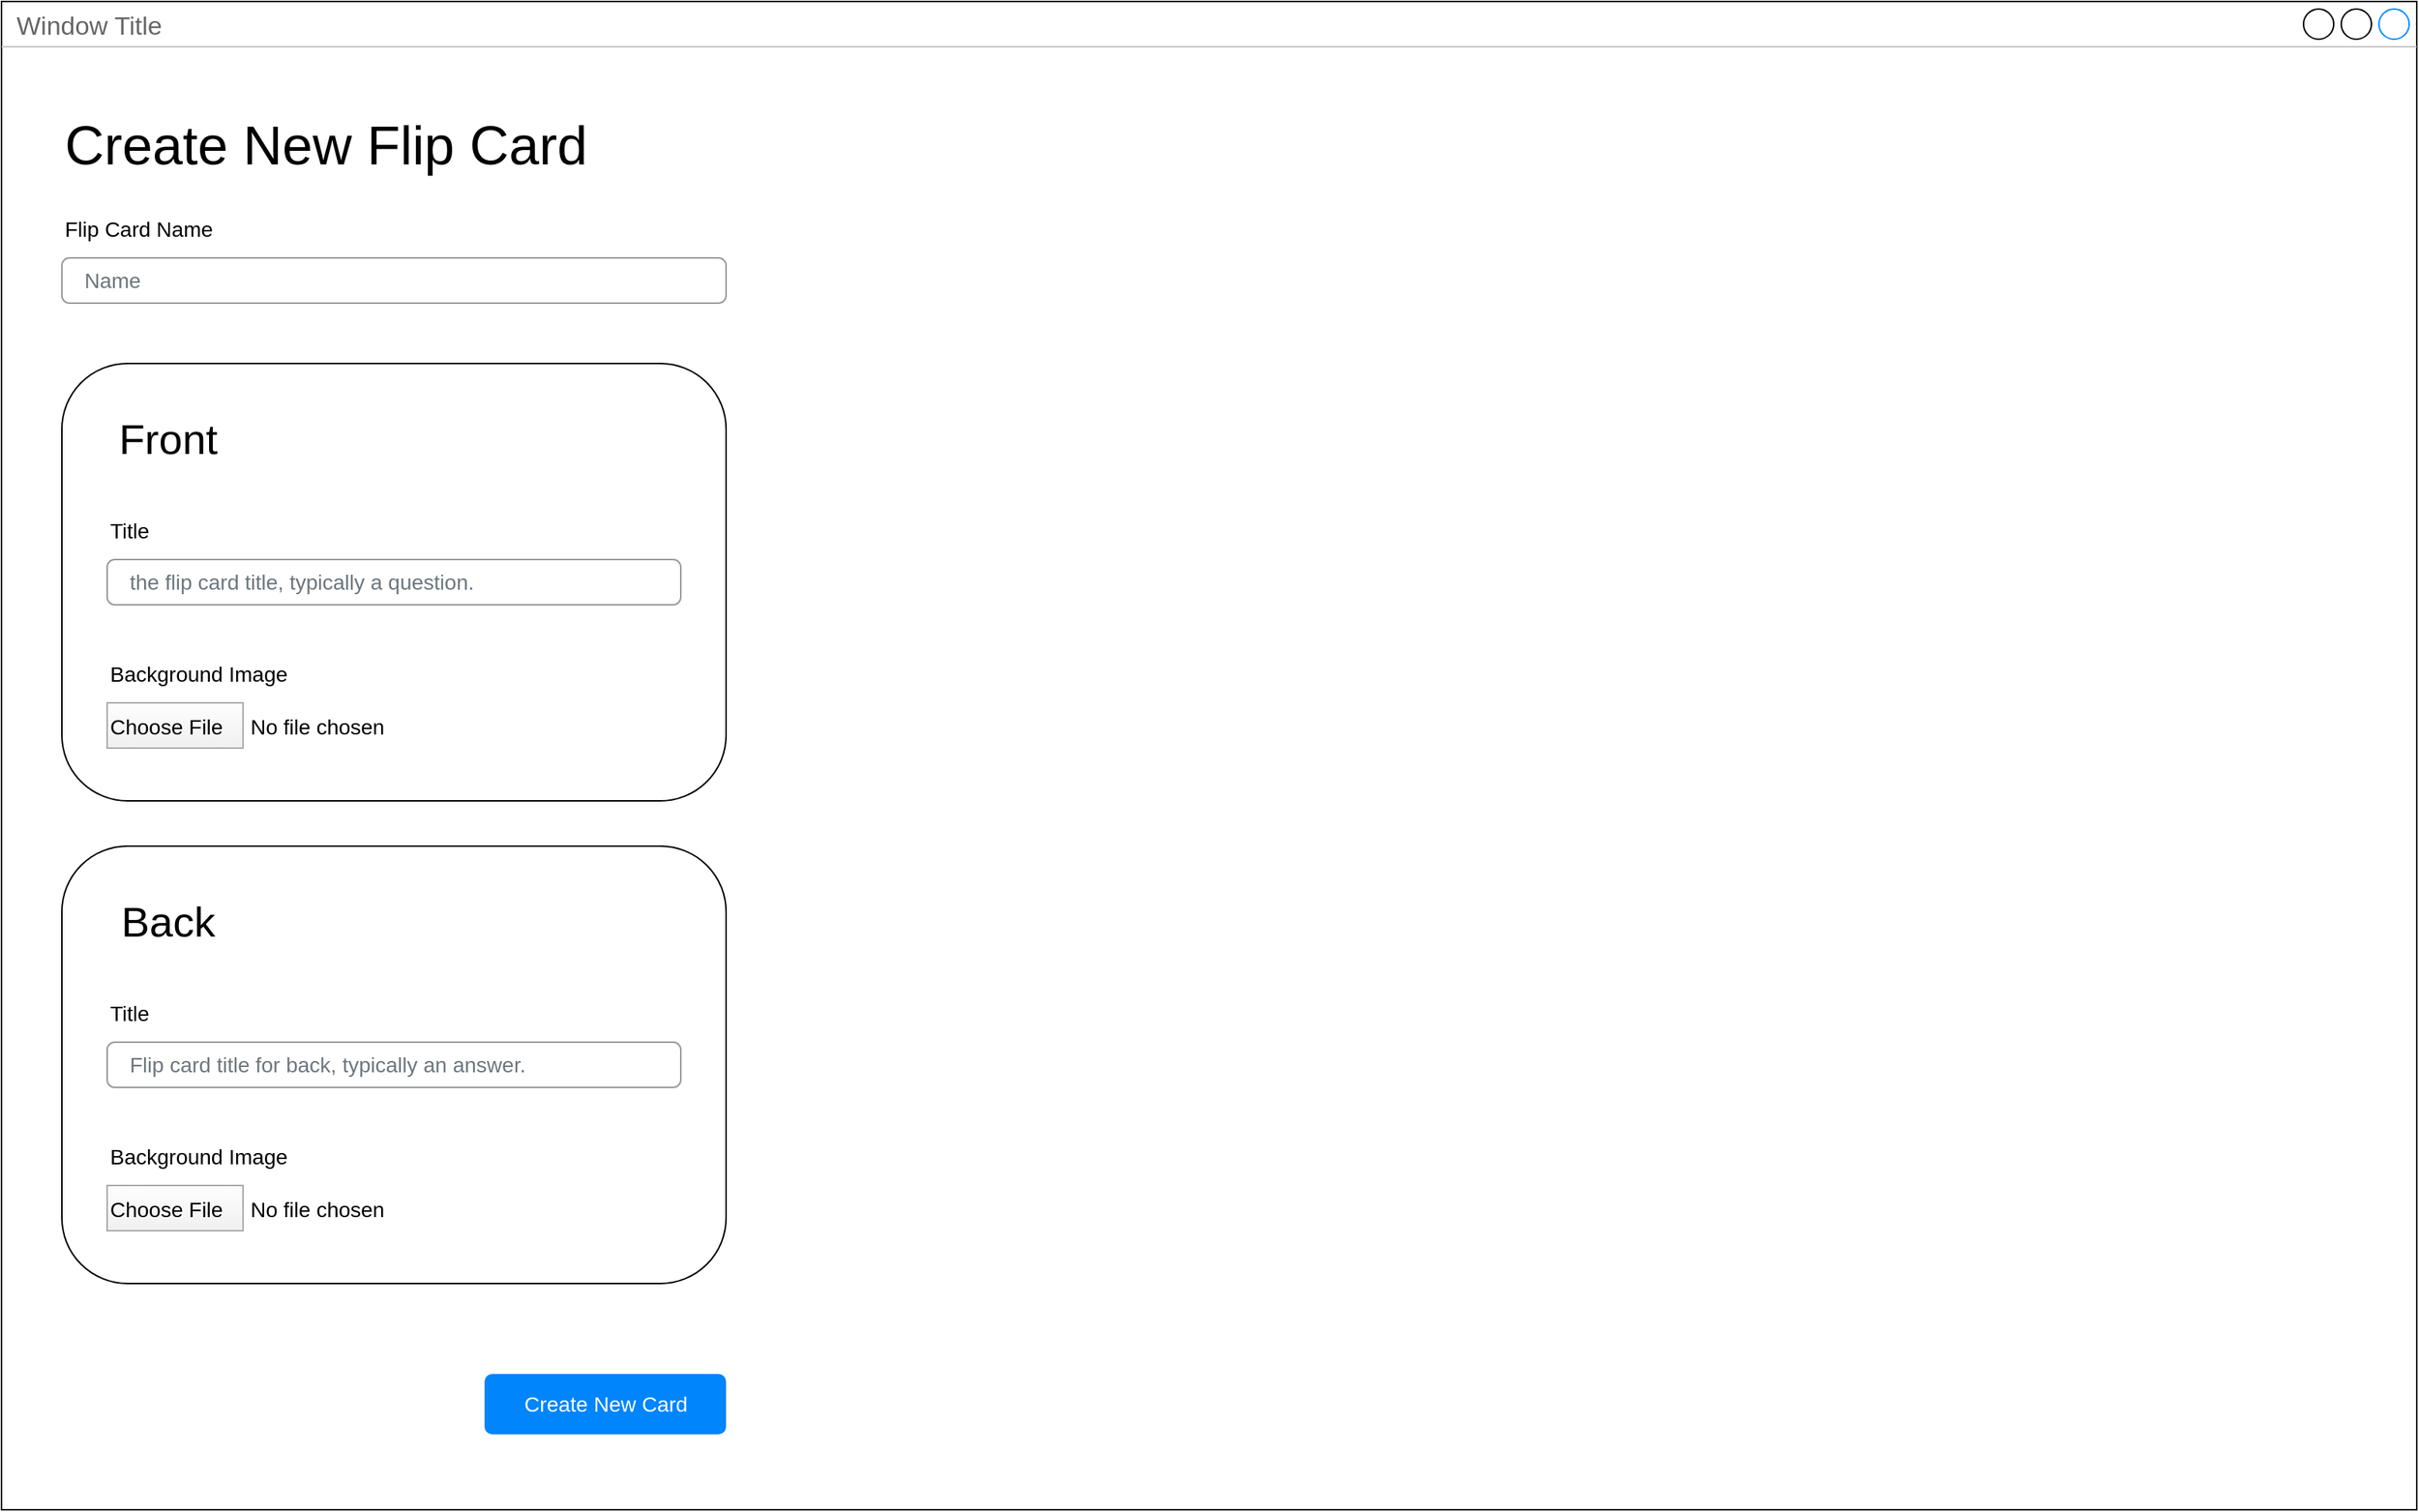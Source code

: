 <mxfile version="13.1.2" type="github">
  <diagram id="G7RjMXs0h80magAzpFlr" name="Page-1">
    <mxGraphModel dx="1368" dy="1323" grid="1" gridSize="10" guides="1" tooltips="1" connect="1" arrows="1" fold="1" page="1" pageScale="1" pageWidth="850" pageHeight="1100" math="0" shadow="0">
      <root>
        <mxCell id="0" />
        <mxCell id="1" parent="0" />
        <mxCell id="FFj3fwUwZzZwgMs1BxMk-2" value="Window Title" style="strokeWidth=1;shadow=0;dashed=0;align=center;html=1;shape=mxgraph.mockup.containers.window;align=left;verticalAlign=top;spacingLeft=8;strokeColor2=#008cff;strokeColor3=#c4c4c4;fontColor=#666666;mainText=;fontSize=17;labelBackgroundColor=none;movable=0;resizable=0;rotatable=0;deletable=0;editable=0;connectable=0;" parent="1" vertex="1">
          <mxGeometry x="40" y="40" width="1600" height="1000" as="geometry" />
        </mxCell>
        <mxCell id="FFj3fwUwZzZwgMs1BxMk-5" value="Create New Flip Card" style="text;html=1;resizable=0;autosize=1;align=left;verticalAlign=middle;points=[];fillColor=none;strokeColor=none;rounded=0;fontSize=36;" parent="1" vertex="1">
          <mxGeometry x="80" y="110" width="360" height="50" as="geometry" />
        </mxCell>
        <mxCell id="Julk4QLOyHJ78fn3IDda-4" value="" style="rounded=1;whiteSpace=wrap;html=1;fontSize=14;align=left;movable=1;resizable=1;rotatable=1;deletable=1;editable=1;connectable=1;" vertex="1" parent="1">
          <mxGeometry x="80" y="280" width="440" height="290" as="geometry" />
        </mxCell>
        <mxCell id="Julk4QLOyHJ78fn3IDda-74" value="Title" style="fillColor=none;strokeColor=none;align=left;fontSize=14;" vertex="1" parent="1">
          <mxGeometry width="260" height="40" relative="1" as="geometry">
            <mxPoint x="110" y="370" as="offset" />
          </mxGeometry>
        </mxCell>
        <mxCell id="Julk4QLOyHJ78fn3IDda-75" value="the flip card title, typically a question." style="html=1;shadow=0;dashed=0;shape=mxgraph.bootstrap.rrect;rSize=5;fillColor=none;strokeColor=#999999;align=left;spacing=15;fontSize=14;fontColor=#6C767D;" vertex="1" parent="1">
          <mxGeometry width="380" height="30" relative="1" as="geometry">
            <mxPoint x="110" y="410" as="offset" />
          </mxGeometry>
        </mxCell>
        <mxCell id="Julk4QLOyHJ78fn3IDda-80" value="Create New Card" style="html=1;shadow=0;dashed=0;shape=mxgraph.bootstrap.rrect;rSize=5;fillColor=#0085FC;strokeColor=none;align=center;fontSize=14;fontColor=#FFFFFF;" vertex="1" parent="1">
          <mxGeometry width="160" height="40" relative="1" as="geometry">
            <mxPoint x="360" y="950" as="offset" />
          </mxGeometry>
        </mxCell>
        <mxCell id="Julk4QLOyHJ78fn3IDda-157" value="Background Image" style="fillColor=none;strokeColor=none;align=left;fontSize=14;" vertex="1" parent="1">
          <mxGeometry x="110" y="465" width="150" height="40" as="geometry" />
        </mxCell>
        <mxCell id="Julk4QLOyHJ78fn3IDda-158" value="Choose File" style="fillColor=#FEFEFE;strokeColor=#AAAAAA;fontSize=14;gradientColor=#F0F0F0;align=left;" vertex="1" parent="1">
          <mxGeometry x="110" y="505" width="90" height="30" as="geometry" />
        </mxCell>
        <mxCell id="Julk4QLOyHJ78fn3IDda-159" value="No file chosen" style="fillColor=none;strokeColor=none;align=left;fontSize=14;spacing=5;" vertex="1" parent="1">
          <mxGeometry x="200" y="505" width="100" height="30" as="geometry" />
        </mxCell>
        <mxCell id="Julk4QLOyHJ78fn3IDda-236" value="Front" style="text;html=1;resizable=0;autosize=1;align=center;verticalAlign=middle;points=[];fillColor=none;strokeColor=none;rounded=0;fontSize=28;" vertex="1" parent="1">
          <mxGeometry x="110" y="310" width="80" height="40" as="geometry" />
        </mxCell>
        <mxCell id="Julk4QLOyHJ78fn3IDda-237" value="" style="rounded=1;whiteSpace=wrap;html=1;fontSize=14;align=left;movable=1;resizable=1;rotatable=1;deletable=1;editable=1;connectable=1;" vertex="1" parent="1">
          <mxGeometry x="80" y="600" width="440" height="290" as="geometry" />
        </mxCell>
        <mxCell id="Julk4QLOyHJ78fn3IDda-238" value="Title" style="fillColor=none;strokeColor=none;align=left;fontSize=14;" vertex="1" parent="1">
          <mxGeometry width="260" height="40" relative="1" as="geometry">
            <mxPoint x="110" y="690" as="offset" />
          </mxGeometry>
        </mxCell>
        <mxCell id="Julk4QLOyHJ78fn3IDda-239" value="Flip card title for back, typically an answer." style="html=1;shadow=0;dashed=0;shape=mxgraph.bootstrap.rrect;rSize=5;fillColor=none;strokeColor=#999999;align=left;spacing=15;fontSize=14;fontColor=#6C767D;" vertex="1" parent="1">
          <mxGeometry width="380" height="30" relative="1" as="geometry">
            <mxPoint x="110" y="730" as="offset" />
          </mxGeometry>
        </mxCell>
        <mxCell id="Julk4QLOyHJ78fn3IDda-240" value="Background Image" style="fillColor=none;strokeColor=none;align=left;fontSize=14;" vertex="1" parent="1">
          <mxGeometry x="110" y="785" width="150" height="40" as="geometry" />
        </mxCell>
        <mxCell id="Julk4QLOyHJ78fn3IDda-241" value="Choose File" style="fillColor=#FEFEFE;strokeColor=#AAAAAA;fontSize=14;gradientColor=#F0F0F0;align=left;" vertex="1" parent="1">
          <mxGeometry x="110" y="825" width="90" height="30" as="geometry" />
        </mxCell>
        <mxCell id="Julk4QLOyHJ78fn3IDda-242" value="No file chosen" style="fillColor=none;strokeColor=none;align=left;fontSize=14;spacing=5;" vertex="1" parent="1">
          <mxGeometry x="200" y="825" width="100" height="30" as="geometry" />
        </mxCell>
        <mxCell id="Julk4QLOyHJ78fn3IDda-243" value="Back" style="text;html=1;resizable=0;autosize=1;align=center;verticalAlign=middle;points=[];fillColor=none;strokeColor=none;rounded=0;fontSize=28;" vertex="1" parent="1">
          <mxGeometry x="110" y="630" width="80" height="40" as="geometry" />
        </mxCell>
        <mxCell id="Julk4QLOyHJ78fn3IDda-245" value="Flip Card Name" style="fillColor=none;strokeColor=none;align=left;fontSize=14;" vertex="1" parent="1">
          <mxGeometry width="260" height="40" relative="1" as="geometry">
            <mxPoint x="80" y="170" as="offset" />
          </mxGeometry>
        </mxCell>
        <mxCell id="Julk4QLOyHJ78fn3IDda-246" value="Name" style="html=1;shadow=0;dashed=0;shape=mxgraph.bootstrap.rrect;rSize=5;fillColor=none;strokeColor=#999999;align=left;spacing=15;fontSize=14;fontColor=#6C767D;" vertex="1" parent="1">
          <mxGeometry width="440" height="30" relative="1" as="geometry">
            <mxPoint x="80" y="210" as="offset" />
          </mxGeometry>
        </mxCell>
      </root>
    </mxGraphModel>
  </diagram>
</mxfile>
